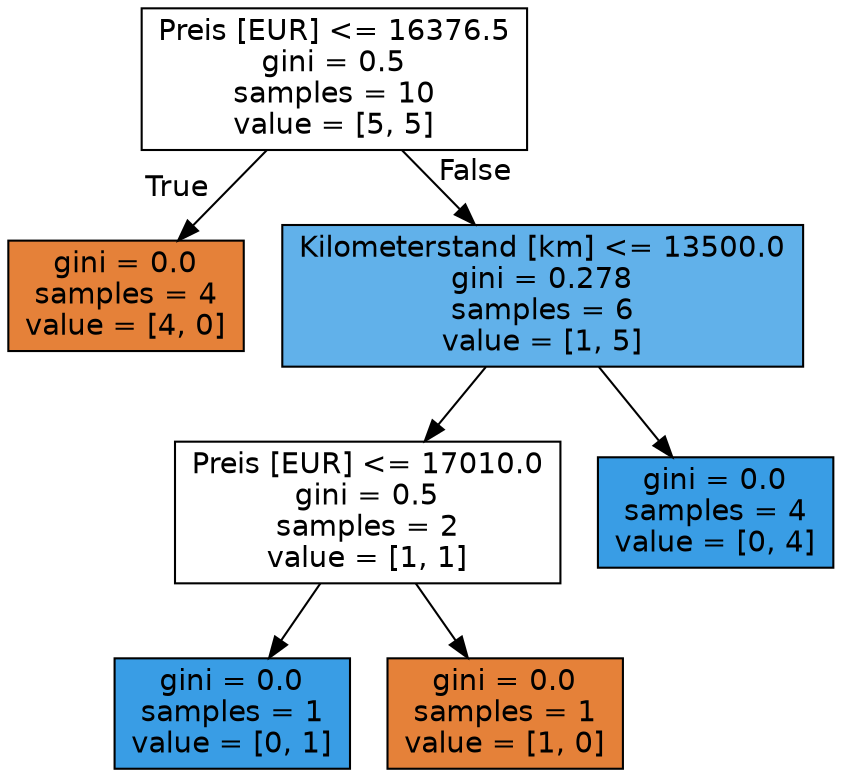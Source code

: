 digraph Tree {
node [shape=box, style="filled", color="black", fontname="helvetica"] ;
edge [fontname="helvetica"] ;
0 [label="Preis [EUR] <= 16376.5\ngini = 0.5\nsamples = 10\nvalue = [5, 5]", fillcolor="#ffffff"] ;
1 [label="gini = 0.0\nsamples = 4\nvalue = [4, 0]", fillcolor="#e58139"] ;
0 -> 1 [labeldistance=2.5, labelangle=45, headlabel="True"] ;
2 [label="Kilometerstand [km] <= 13500.0\ngini = 0.278\nsamples = 6\nvalue = [1, 5]", fillcolor="#61b1ea"] ;
0 -> 2 [labeldistance=2.5, labelangle=-45, headlabel="False"] ;
3 [label="Preis [EUR] <= 17010.0\ngini = 0.5\nsamples = 2\nvalue = [1, 1]", fillcolor="#ffffff"] ;
2 -> 3 ;
4 [label="gini = 0.0\nsamples = 1\nvalue = [0, 1]", fillcolor="#399de5"] ;
3 -> 4 ;
5 [label="gini = 0.0\nsamples = 1\nvalue = [1, 0]", fillcolor="#e58139"] ;
3 -> 5 ;
6 [label="gini = 0.0\nsamples = 4\nvalue = [0, 4]", fillcolor="#399de5"] ;
2 -> 6 ;
}